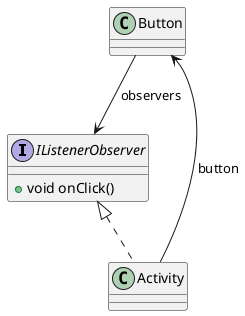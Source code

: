@startuml
'https://plantuml.com/class-diagram


interface IListenerObserver {
    + void onClick()
}

class Button {

}

class Activity {

}

IListenerObserver <|.. Activity
Button --> IListenerObserver:observers
Button <-- Activity:button

@enduml